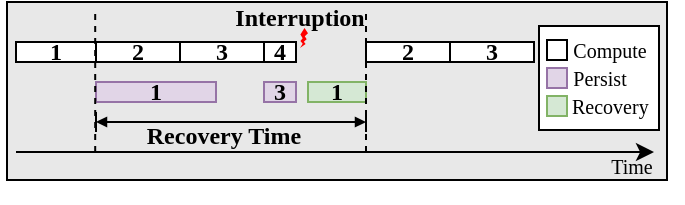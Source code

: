 <mxfile version="24.7.1" type="github">
  <diagram name="第 1 页" id="T80WdDOxKRqRGovHAkZ1">
    <mxGraphModel dx="810" dy="458" grid="1" gridSize="10" guides="1" tooltips="1" connect="1" arrows="1" fold="1" page="1" pageScale="1" pageWidth="827" pageHeight="1169" math="0" shadow="0">
      <root>
        <mxCell id="0" />
        <mxCell id="1" parent="0" />
        <mxCell id="Rw3qJb7-myZfh2qnqkWU-1" value="" style="rounded=0;whiteSpace=wrap;html=1;fontFamily=Times New Roman;fillColor=#E8E8E8;fontStyle=1" parent="1" vertex="1">
          <mxGeometry x="41.5" y="220" width="330" height="89" as="geometry" />
        </mxCell>
        <mxCell id="a86ajD3o5Lgj93Z58PF_-1" value="" style="rounded=0;whiteSpace=wrap;html=1;" parent="1" vertex="1">
          <mxGeometry x="307.5" y="232" width="60" height="52" as="geometry" />
        </mxCell>
        <mxCell id="-lEpSaMHGUQRzKjocnxs-1" value="1" style="whiteSpace=wrap;fontSize=12;fontFamily=Times New Roman;fontStyle=1" parent="1" vertex="1">
          <mxGeometry x="46" y="240" width="40" height="10" as="geometry" />
        </mxCell>
        <mxCell id="-lEpSaMHGUQRzKjocnxs-3" value="2" style="whiteSpace=wrap;fontSize=12;fontFamily=Times New Roman;fontStyle=1" parent="1" vertex="1">
          <mxGeometry x="86" y="240" width="42" height="10" as="geometry" />
        </mxCell>
        <mxCell id="-lEpSaMHGUQRzKjocnxs-5" value="3" style="whiteSpace=wrap;fontSize=12;fontFamily=Times New Roman;fontStyle=1" parent="1" vertex="1">
          <mxGeometry x="128" y="240" width="42" height="10" as="geometry" />
        </mxCell>
        <mxCell id="-lEpSaMHGUQRzKjocnxs-7" value="1" style="whiteSpace=wrap;fillColor=#e1d5e7;fontSize=12;fontFamily=Times New Roman;fontStyle=1;strokeColor=#9673a6;" parent="1" vertex="1">
          <mxGeometry x="86" y="260" width="60" height="10" as="geometry" />
        </mxCell>
        <mxCell id="-lEpSaMHGUQRzKjocnxs-8" value="" style="verticalLabelPosition=bottom;verticalAlign=top;shape=mxgraph.basic.flash;fillColor=#FF0000;strokeColor=none;fontFamily=Times New Roman;fontStyle=1;fontSize=12;" parent="1" vertex="1">
          <mxGeometry x="188" y="233" width="4" height="10" as="geometry" />
        </mxCell>
        <mxCell id="-lEpSaMHGUQRzKjocnxs-9" value="Interruption" style="text;align=center;verticalAlign=middle;whiteSpace=wrap;rounded=0;fontFamily=Times New Roman;fontStyle=1;fontSize=12;" parent="1" vertex="1">
          <mxGeometry x="158" y="223" width="60" height="10" as="geometry" />
        </mxCell>
        <mxCell id="-lEpSaMHGUQRzKjocnxs-11" value="4" style="whiteSpace=wrap;fontSize=12;fontFamily=Times New Roman;fontStyle=1" parent="1" vertex="1">
          <mxGeometry x="170" y="240" width="16" height="10" as="geometry" />
        </mxCell>
        <mxCell id="-lEpSaMHGUQRzKjocnxs-12" value="2" style="whiteSpace=wrap;fontSize=12;verticalAlign=middle;fontFamily=Times New Roman;fontStyle=1" parent="1" vertex="1">
          <mxGeometry x="221" y="240" width="42" height="10" as="geometry" />
        </mxCell>
        <mxCell id="-lEpSaMHGUQRzKjocnxs-14" value="3" style="whiteSpace=wrap;fillColor=#e1d5e7;fontSize=12;fontFamily=Times New Roman;fontStyle=1;strokeColor=#9673a6;" parent="1" vertex="1">
          <mxGeometry x="170" y="260" width="16" height="10" as="geometry" />
        </mxCell>
        <mxCell id="-lEpSaMHGUQRzKjocnxs-17" value="" style="whiteSpace=wrap;html=1;aspect=fixed;fontFamily=Times New Roman;fontStyle=0" parent="1" vertex="1">
          <mxGeometry x="311.5" y="239" width="10" height="10" as="geometry" />
        </mxCell>
        <mxCell id="-lEpSaMHGUQRzKjocnxs-18" value="&lt;font style=&quot;font-size: 10px;&quot;&gt;Compute&lt;/font&gt;" style="text;html=1;align=center;verticalAlign=middle;whiteSpace=wrap;rounded=0;fontFamily=Times New Roman;fontStyle=0" parent="1" vertex="1">
          <mxGeometry x="317.5" y="239" width="50" height="10" as="geometry" />
        </mxCell>
        <mxCell id="-lEpSaMHGUQRzKjocnxs-19" value="" style="whiteSpace=wrap;html=1;aspect=fixed;fillColor=#e1d5e7;fontFamily=Times New Roman;fontStyle=0;strokeColor=#9673a6;" parent="1" vertex="1">
          <mxGeometry x="311.5" y="253" width="10" height="10" as="geometry" />
        </mxCell>
        <mxCell id="-lEpSaMHGUQRzKjocnxs-20" value="&lt;span style=&quot;font-size: 10px;&quot;&gt;Persist&lt;/span&gt;" style="text;html=1;align=center;verticalAlign=middle;whiteSpace=wrap;rounded=0;fontFamily=Times New Roman;fontStyle=0" parent="1" vertex="1">
          <mxGeometry x="323.75" y="253" width="27.5" height="10" as="geometry" />
        </mxCell>
        <mxCell id="-lEpSaMHGUQRzKjocnxs-21" value="" style="endArrow=block;startArrow=block;rounded=0;endSize=3;startSize=3;startFill=1;endFill=1;fontFamily=Times New Roman;fontStyle=1;fontSize=12;" parent="1" edge="1">
          <mxGeometry width="50" height="50" relative="1" as="geometry">
            <mxPoint x="86" y="280" as="sourcePoint" />
            <mxPoint x="221" y="280" as="targetPoint" />
          </mxGeometry>
        </mxCell>
        <mxCell id="-lEpSaMHGUQRzKjocnxs-22" value="" style="endArrow=none;rounded=0;fontFamily=Times New Roman;fontStyle=1;fontSize=12;" parent="1" edge="1">
          <mxGeometry width="50" height="50" relative="1" as="geometry">
            <mxPoint x="86" y="285" as="sourcePoint" />
            <mxPoint x="86" y="275" as="targetPoint" />
            <Array as="points" />
          </mxGeometry>
        </mxCell>
        <mxCell id="-lEpSaMHGUQRzKjocnxs-23" value="" style="endArrow=none;rounded=0;fontFamily=Times New Roman;fontStyle=1;fontSize=12;" parent="1" edge="1">
          <mxGeometry width="50" height="50" relative="1" as="geometry">
            <mxPoint x="221" y="285" as="sourcePoint" />
            <mxPoint x="221" y="275" as="targetPoint" />
            <Array as="points" />
          </mxGeometry>
        </mxCell>
        <mxCell id="-lEpSaMHGUQRzKjocnxs-24" value="Recovery Time" style="text;align=center;verticalAlign=middle;whiteSpace=wrap;rounded=0;fontFamily=Times New Roman;fontStyle=1;fontSize=12;" parent="1" vertex="1">
          <mxGeometry x="108" y="282" width="84" height="10" as="geometry" />
        </mxCell>
        <mxCell id="NLqxPHWpPX-APUH8cGOe-1" value="1" style="whiteSpace=wrap;fillColor=#d5e8d4;fontSize=12;fontFamily=Times New Roman;fontStyle=1;strokeColor=#82b366;" parent="1" vertex="1">
          <mxGeometry x="192" y="260" width="29" height="10" as="geometry" />
        </mxCell>
        <mxCell id="NLqxPHWpPX-APUH8cGOe-2" value="" style="whiteSpace=wrap;html=1;aspect=fixed;fillColor=#d5e8d4;fontFamily=Times New Roman;fontStyle=0;strokeColor=#82b366;" parent="1" vertex="1">
          <mxGeometry x="311.5" y="267" width="10" height="10" as="geometry" />
        </mxCell>
        <mxCell id="NLqxPHWpPX-APUH8cGOe-3" value="&lt;font style=&quot;font-size: 10px;&quot;&gt;Recovery&lt;/font&gt;" style="text;html=1;align=left;verticalAlign=middle;whiteSpace=wrap;rounded=0;fontFamily=Times New Roman;fontStyle=0" parent="1" vertex="1">
          <mxGeometry x="321.5" y="267" width="50" height="10" as="geometry" />
        </mxCell>
        <mxCell id="a86ajD3o5Lgj93Z58PF_-2" value="3" style="whiteSpace=wrap;fontSize=12;verticalAlign=middle;fontFamily=Times New Roman;fontStyle=1" parent="1" vertex="1">
          <mxGeometry x="263" y="240" width="42" height="10" as="geometry" />
        </mxCell>
        <mxCell id="OUkqlEuOtziT5o5oqtlV-2" value="" style="endArrow=classic;html=1;rounded=0;" edge="1" parent="1">
          <mxGeometry width="50" height="50" relative="1" as="geometry">
            <mxPoint x="46" y="295" as="sourcePoint" />
            <mxPoint x="365" y="295.04" as="targetPoint" />
          </mxGeometry>
        </mxCell>
        <mxCell id="OUkqlEuOtziT5o5oqtlV-3" value="&lt;p style=&quot;line-height: 100%;&quot;&gt;&lt;font style=&quot;font-size: 10px;&quot;&gt;Time&lt;/font&gt;&lt;/p&gt;" style="text;html=1;align=center;verticalAlign=middle;whiteSpace=wrap;rounded=0;fontFamily=Times New Roman;" vertex="1" parent="1">
          <mxGeometry x="329.2" y="297" width="50" height="10" as="geometry" />
        </mxCell>
        <mxCell id="OUkqlEuOtziT5o5oqtlV-4" value="" style="endArrow=none;html=1;rounded=0;dashed=1;" edge="1" parent="1">
          <mxGeometry width="50" height="50" relative="1" as="geometry">
            <mxPoint x="85.6" y="295.06" as="sourcePoint" />
            <mxPoint x="85.6" y="224.94" as="targetPoint" />
          </mxGeometry>
        </mxCell>
        <mxCell id="OUkqlEuOtziT5o5oqtlV-5" value="" style="endArrow=none;html=1;rounded=0;dashed=1;" edge="1" parent="1">
          <mxGeometry width="50" height="50" relative="1" as="geometry">
            <mxPoint x="221.0" y="295" as="sourcePoint" />
            <mxPoint x="221" y="224.88" as="targetPoint" />
          </mxGeometry>
        </mxCell>
      </root>
    </mxGraphModel>
  </diagram>
</mxfile>
